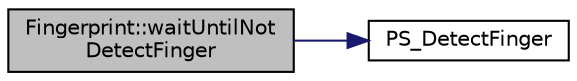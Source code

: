 digraph "Fingerprint::waitUntilNotDetectFinger"
{
  edge [fontname="Helvetica",fontsize="10",labelfontname="Helvetica",labelfontsize="10"];
  node [fontname="Helvetica",fontsize="10",shape=record];
  rankdir="LR";
  Node1 [label="Fingerprint::waitUntilNot\lDetectFinger",height=0.2,width=0.4,color="black", fillcolor="grey75", style="filled", fontcolor="black"];
  Node1 -> Node2 [color="midnightblue",fontsize="10",style="solid"];
  Node2 [label="PS_DetectFinger",height=0.2,width=0.4,color="black", fillcolor="white", style="filled",URL="$as608_8c.html#afba869bff98f6cbdbfd50eebf101e9d1"];
}
